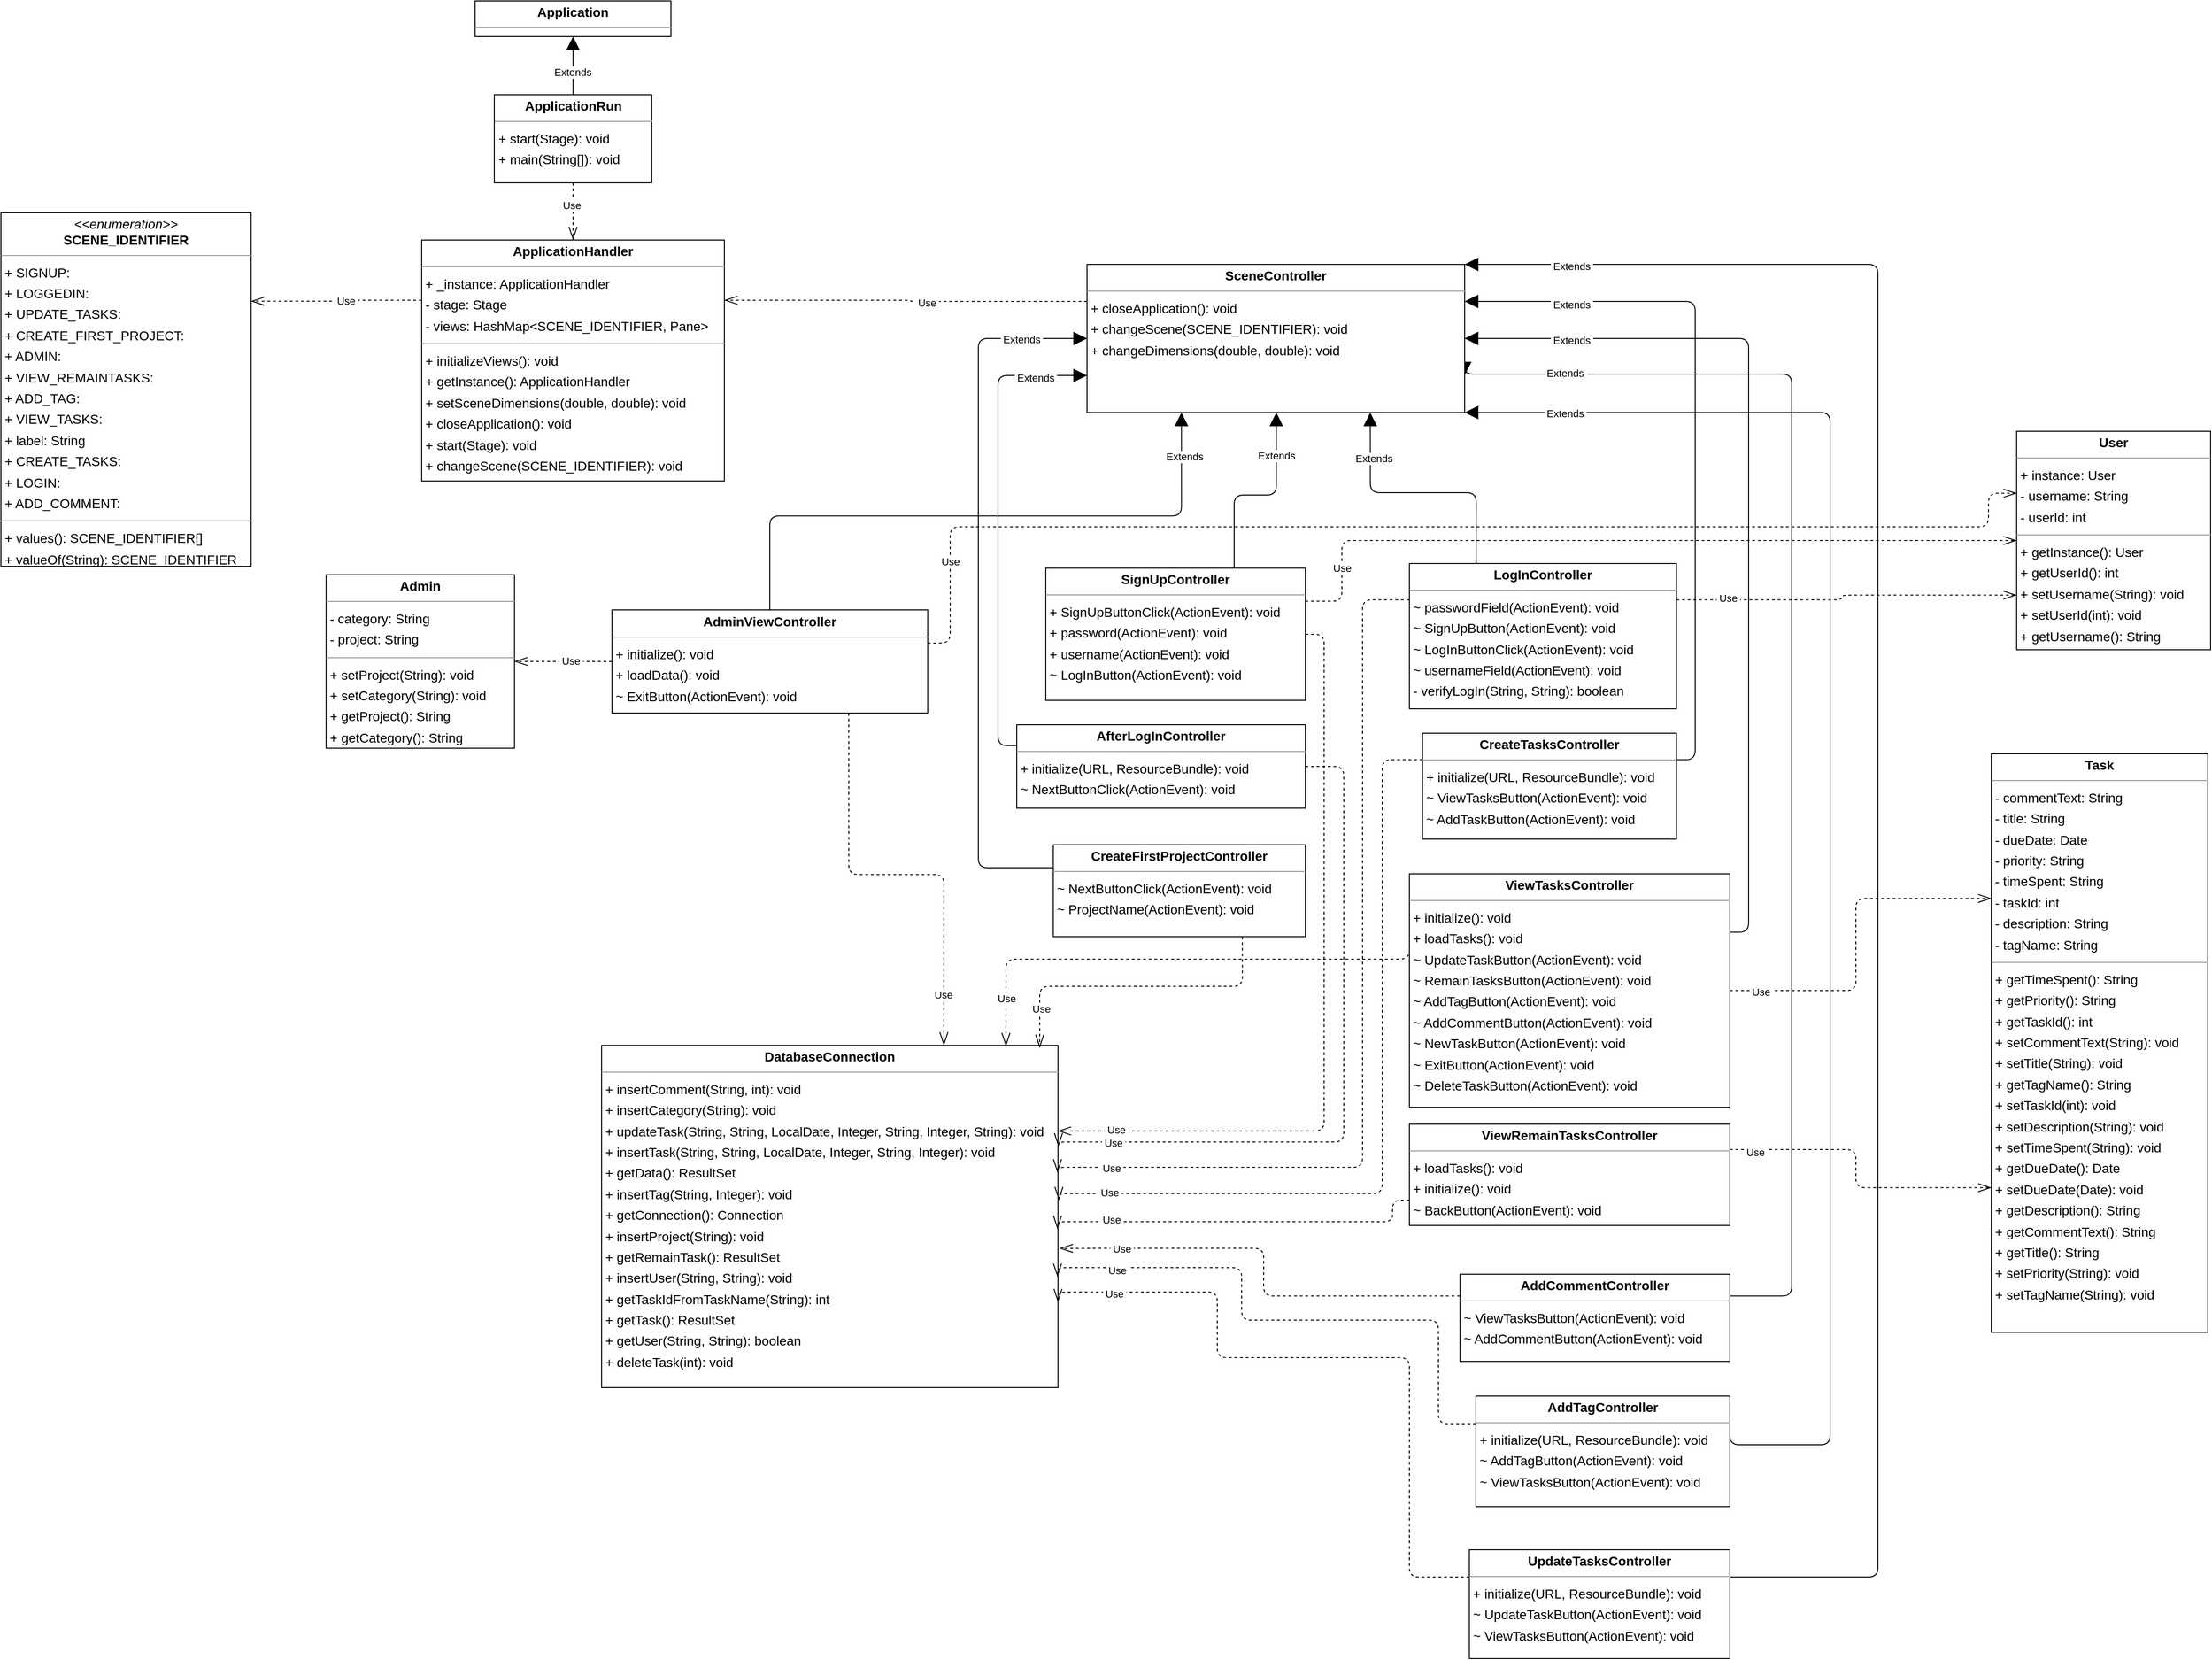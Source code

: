 <mxfile version="22.1.17" type="device">
  <diagram id="vb4RRYl3MIYOdqAwxTCa" name="Page-1">
    <mxGraphModel dx="7963" dy="797" grid="0" gridSize="10" guides="1" tooltips="1" connect="1" arrows="1" fold="1" page="1" pageScale="1" pageWidth="3300" pageHeight="2339" background="none" math="0" shadow="0">
      <root>
        <mxCell id="0" />
        <mxCell id="1" parent="0" />
        <mxCell id="kdqlBnAvqLP87cD7zd-O-24" style="edgeStyle=orthogonalEdgeStyle;shape=connector;rounded=1;orthogonalLoop=1;jettySize=auto;html=1;exitX=1;exitY=0.25;exitDx=0;exitDy=0;entryX=1;entryY=0.75;entryDx=0;entryDy=0;dashed=0;labelBackgroundColor=default;strokeColor=#000000;align=center;verticalAlign=middle;fontFamily=Helvetica;fontSize=11;fontColor=default;startArrow=none;endArrow=block;endSize=12;" parent="1" source="node4" target="node19" edge="1">
          <mxGeometry relative="1" as="geometry">
            <Array as="points">
              <mxPoint x="-4310" y="1664" />
              <mxPoint x="-4310" y="681" />
            </Array>
          </mxGeometry>
        </mxCell>
        <mxCell id="kdqlBnAvqLP87cD7zd-O-71" value="&amp;nbsp;Extends&amp;nbsp;" style="edgeLabel;html=1;align=center;verticalAlign=middle;resizable=0;points=[];fontSize=11;fontFamily=Helvetica;fontColor=default;" parent="kdqlBnAvqLP87cD7zd-O-24" vertex="1" connectable="0">
          <mxGeometry x="0.845" y="-2" relative="1" as="geometry">
            <mxPoint y="1" as="offset" />
          </mxGeometry>
        </mxCell>
        <mxCell id="node4" value="&lt;p style=&quot;margin:0px;margin-top:4px;text-align:center;&quot;&gt;&lt;b&gt;AddCommentController&lt;/b&gt;&lt;/p&gt;&lt;hr size=&quot;1&quot;&gt;&lt;p style=&quot;margin:0 0 0 4px;line-height:1.6;&quot;&gt;~ ViewTasksButton(ActionEvent): void&lt;br&gt;~ AddCommentButton(ActionEvent): void&lt;/p&gt;" style="verticalAlign=top;align=left;overflow=fill;fontSize=14;fontFamily=Helvetica;html=1;rounded=0;shadow=0;comic=0;labelBackgroundColor=none;strokeWidth=1;strokeColor=#000000;" parent="1" vertex="1">
          <mxGeometry x="-4664" y="1641" width="288" height="93" as="geometry" />
        </mxCell>
        <mxCell id="kdqlBnAvqLP87cD7zd-O-25" style="edgeStyle=orthogonalEdgeStyle;shape=connector;rounded=1;orthogonalLoop=1;jettySize=auto;html=1;exitX=1;exitY=0.25;exitDx=0;exitDy=0;entryX=1;entryY=1;entryDx=0;entryDy=0;dashed=0;labelBackgroundColor=default;strokeColor=#000000;align=center;verticalAlign=middle;fontFamily=Helvetica;fontSize=11;fontColor=default;startArrow=none;endArrow=block;endSize=12;" parent="1" source="node2" target="node19" edge="1">
          <mxGeometry relative="1" as="geometry">
            <Array as="points">
              <mxPoint x="-4269" y="1823" />
              <mxPoint x="-4269" y="722" />
            </Array>
          </mxGeometry>
        </mxCell>
        <mxCell id="kdqlBnAvqLP87cD7zd-O-70" value="&amp;nbsp;Extends&amp;nbsp;" style="edgeLabel;html=1;align=center;verticalAlign=middle;resizable=0;points=[];fontSize=11;fontFamily=Helvetica;fontColor=default;" parent="kdqlBnAvqLP87cD7zd-O-25" vertex="1" connectable="0">
          <mxGeometry x="0.868" y="1" relative="1" as="geometry">
            <mxPoint as="offset" />
          </mxGeometry>
        </mxCell>
        <mxCell id="node2" value="&lt;p style=&quot;margin:0px;margin-top:4px;text-align:center;&quot;&gt;&lt;b&gt;AddTagController&lt;/b&gt;&lt;/p&gt;&lt;hr size=&quot;1&quot;&gt;&lt;p style=&quot;margin:0 0 0 4px;line-height:1.6;&quot;&gt;+ initialize(URL, ResourceBundle): void&lt;br&gt;~ AddTagButton(ActionEvent): void&lt;br&gt;~ ViewTasksButton(ActionEvent): void&lt;/p&gt;" style="verticalAlign=top;align=left;overflow=fill;fontSize=14;fontFamily=Helvetica;html=1;rounded=0;shadow=0;comic=0;labelBackgroundColor=none;strokeWidth=1;strokeColor=#000000;" parent="1" vertex="1">
          <mxGeometry x="-4647" y="1771" width="271" height="118" as="geometry" />
        </mxCell>
        <mxCell id="node10" value="&lt;p style=&quot;margin:0px;margin-top:4px;text-align:center;&quot;&gt;&lt;b&gt;Admin&lt;/b&gt;&lt;/p&gt;&lt;hr size=&quot;1&quot;/&gt;&lt;p style=&quot;margin:0 0 0 4px;line-height:1.6;&quot;&gt;- category: String&lt;br/&gt;- project: String&lt;/p&gt;&lt;hr size=&quot;1&quot;/&gt;&lt;p style=&quot;margin:0 0 0 4px;line-height:1.6;&quot;&gt;+ setProject(String): void&lt;br/&gt;+ setCategory(String): void&lt;br/&gt;+ getProject(): String&lt;br/&gt;+ getCategory(): String&lt;/p&gt;" style="verticalAlign=top;align=left;overflow=fill;fontSize=14;fontFamily=Helvetica;html=1;rounded=0;shadow=0;comic=0;labelBackgroundColor=none;strokeWidth=1;strokeColor=#000000;" parent="1" vertex="1">
          <mxGeometry x="-5874" y="895" width="201" height="185" as="geometry" />
        </mxCell>
        <mxCell id="kdqlBnAvqLP87cD7zd-O-10" style="edgeStyle=orthogonalEdgeStyle;shape=connector;rounded=1;orthogonalLoop=1;jettySize=auto;html=1;exitX=0;exitY=0.5;exitDx=0;exitDy=0;entryX=1;entryY=0.5;entryDx=0;entryDy=0;dashed=1;labelBackgroundColor=default;strokeColor=#000000;align=center;verticalAlign=middle;fontFamily=Helvetica;fontSize=11;fontColor=default;startArrow=none;endArrow=openThin;endSize=12;" parent="1" source="node7" target="node10" edge="1">
          <mxGeometry relative="1" as="geometry" />
        </mxCell>
        <mxCell id="kdqlBnAvqLP87cD7zd-O-61" value="&amp;nbsp;Use&amp;nbsp;" style="edgeLabel;html=1;align=center;verticalAlign=middle;resizable=0;points=[];fontSize=11;fontFamily=Helvetica;fontColor=default;" parent="kdqlBnAvqLP87cD7zd-O-10" vertex="1" connectable="0">
          <mxGeometry x="-0.144" y="-1" relative="1" as="geometry">
            <mxPoint as="offset" />
          </mxGeometry>
        </mxCell>
        <mxCell id="kdqlBnAvqLP87cD7zd-O-11" style="edgeStyle=orthogonalEdgeStyle;shape=connector;rounded=1;orthogonalLoop=1;jettySize=auto;html=1;exitX=0.5;exitY=0;exitDx=0;exitDy=0;entryX=0.25;entryY=1;entryDx=0;entryDy=0;dashed=0;labelBackgroundColor=default;strokeColor=#000000;align=center;verticalAlign=middle;fontFamily=Helvetica;fontSize=11;fontColor=default;startArrow=none;endArrow=block;endSize=12;" parent="1" source="node7" target="node19" edge="1">
          <mxGeometry relative="1" as="geometry" />
        </mxCell>
        <mxCell id="kdqlBnAvqLP87cD7zd-O-66" value="Extends" style="edgeLabel;html=1;align=center;verticalAlign=middle;resizable=0;points=[];fontSize=11;fontFamily=Helvetica;fontColor=default;" parent="kdqlBnAvqLP87cD7zd-O-11" vertex="1" connectable="0">
          <mxGeometry x="0.854" y="-3" relative="1" as="geometry">
            <mxPoint y="-1" as="offset" />
          </mxGeometry>
        </mxCell>
        <mxCell id="kdqlBnAvqLP87cD7zd-O-32" style="edgeStyle=orthogonalEdgeStyle;shape=connector;rounded=1;orthogonalLoop=1;jettySize=auto;html=1;exitX=1;exitY=0.25;exitDx=0;exitDy=0;entryX=0;entryY=0.25;entryDx=0;entryDy=0;dashed=1;labelBackgroundColor=default;strokeColor=#000000;align=center;verticalAlign=middle;fontFamily=Helvetica;fontSize=11;fontColor=default;startArrow=none;endArrow=openThin;endSize=12;" parent="1" edge="1">
          <mxGeometry relative="1" as="geometry">
            <mxPoint x="-5232" y="967.83" as="sourcePoint" />
            <mxPoint x="-4070" y="808.08" as="targetPoint" />
            <Array as="points">
              <mxPoint x="-5208" y="967.83" />
              <mxPoint x="-5208" y="843.83" />
              <mxPoint x="-4100" y="843.83" />
              <mxPoint x="-4100" y="807.83" />
            </Array>
          </mxGeometry>
        </mxCell>
        <mxCell id="kdqlBnAvqLP87cD7zd-O-62" value="Use" style="edgeLabel;html=1;align=center;verticalAlign=middle;resizable=0;points=[];fontSize=11;fontFamily=Helvetica;fontColor=default;" parent="kdqlBnAvqLP87cD7zd-O-32" vertex="1" connectable="0">
          <mxGeometry x="-0.833" relative="1" as="geometry">
            <mxPoint y="-1" as="offset" />
          </mxGeometry>
        </mxCell>
        <mxCell id="kdqlBnAvqLP87cD7zd-O-60" style="edgeStyle=orthogonalEdgeStyle;shape=connector;rounded=1;orthogonalLoop=1;jettySize=auto;html=1;exitX=0.75;exitY=1;exitDx=0;exitDy=0;entryX=0.75;entryY=0;entryDx=0;entryDy=0;dashed=1;labelBackgroundColor=default;strokeColor=#000000;align=center;verticalAlign=middle;fontFamily=Helvetica;fontSize=11;fontColor=default;startArrow=none;endArrow=openThin;endSize=12;" parent="1" source="node7" target="node5" edge="1">
          <mxGeometry relative="1" as="geometry" />
        </mxCell>
        <mxCell id="kdqlBnAvqLP87cD7zd-O-79" value="Use&amp;nbsp;" style="edgeLabel;html=1;align=center;verticalAlign=middle;resizable=0;points=[];fontSize=11;fontFamily=Helvetica;fontColor=default;" parent="kdqlBnAvqLP87cD7zd-O-60" vertex="1" connectable="0">
          <mxGeometry x="0.762" relative="1" as="geometry">
            <mxPoint as="offset" />
          </mxGeometry>
        </mxCell>
        <mxCell id="node7" value="&lt;p style=&quot;margin:0px;margin-top:4px;text-align:center;&quot;&gt;&lt;b&gt;AdminViewController&lt;/b&gt;&lt;/p&gt;&lt;hr size=&quot;1&quot;&gt;&lt;p style=&quot;margin:0 0 0 4px;line-height:1.6;&quot;&gt;+ initialize(): void&lt;br&gt;+ loadData(): void&lt;br&gt;~ ExitButton(ActionEvent): void&lt;/p&gt;" style="verticalAlign=top;align=left;overflow=fill;fontSize=14;fontFamily=Helvetica;html=1;rounded=0;shadow=0;comic=0;labelBackgroundColor=none;strokeWidth=1;strokeColor=#000000;" parent="1" vertex="1">
          <mxGeometry x="-5569" y="932.5" width="337" height="110" as="geometry" />
        </mxCell>
        <mxCell id="kdqlBnAvqLP87cD7zd-O-5" style="edgeStyle=orthogonalEdgeStyle;shape=connector;rounded=1;orthogonalLoop=1;jettySize=auto;html=1;exitX=0;exitY=0.25;exitDx=0;exitDy=0;entryX=0;entryY=0.75;entryDx=0;entryDy=0;dashed=0;labelBackgroundColor=default;strokeColor=#000000;align=center;verticalAlign=middle;fontFamily=Helvetica;fontSize=11;fontColor=default;startArrow=none;endArrow=block;endSize=12;" parent="1" source="node16" target="node19" edge="1">
          <mxGeometry relative="1" as="geometry" />
        </mxCell>
        <mxCell id="kdqlBnAvqLP87cD7zd-O-65" value="&amp;nbsp;Extends&amp;nbsp;" style="edgeLabel;html=1;align=center;verticalAlign=middle;resizable=0;points=[];fontSize=11;fontFamily=Helvetica;fontColor=default;" parent="kdqlBnAvqLP87cD7zd-O-5" vertex="1" connectable="0">
          <mxGeometry x="0.785" y="-2" relative="1" as="geometry">
            <mxPoint as="offset" />
          </mxGeometry>
        </mxCell>
        <mxCell id="node16" value="&lt;p style=&quot;margin:0px;margin-top:4px;text-align:center;&quot;&gt;&lt;b&gt;AfterLogInController&lt;/b&gt;&lt;/p&gt;&lt;hr size=&quot;1&quot;&gt;&lt;p style=&quot;margin:0 0 0 4px;line-height:1.6;&quot;&gt;+ initialize(URL, ResourceBundle): void&lt;br&gt;~ NextButtonClick(ActionEvent): void&lt;/p&gt;" style="verticalAlign=top;align=left;overflow=fill;fontSize=14;fontFamily=Helvetica;html=1;rounded=0;shadow=0;comic=0;labelBackgroundColor=none;strokeWidth=1;strokeColor=#000000;" parent="1" vertex="1">
          <mxGeometry x="-5137" y="1055" width="308" height="89" as="geometry" />
        </mxCell>
        <mxCell id="kdqlBnAvqLP87cD7zd-O-36" style="edgeStyle=orthogonalEdgeStyle;shape=connector;rounded=1;orthogonalLoop=1;jettySize=auto;html=1;exitX=0;exitY=0.25;exitDx=0;exitDy=0;entryX=1;entryY=0.25;entryDx=0;entryDy=0;dashed=1;labelBackgroundColor=default;strokeColor=#000000;align=center;verticalAlign=middle;fontFamily=Helvetica;fontSize=11;fontColor=default;startArrow=none;endArrow=openThin;endSize=12;" parent="1" source="node11" target="node17" edge="1">
          <mxGeometry relative="1" as="geometry" />
        </mxCell>
        <mxCell id="kdqlBnAvqLP87cD7zd-O-41" value="&amp;nbsp;Use&amp;nbsp;" style="edgeLabel;html=1;align=center;verticalAlign=middle;resizable=0;points=[];fontSize=11;fontFamily=Helvetica;fontColor=default;" parent="kdqlBnAvqLP87cD7zd-O-36" vertex="1" connectable="0">
          <mxGeometry x="-0.119" relative="1" as="geometry">
            <mxPoint x="-1" as="offset" />
          </mxGeometry>
        </mxCell>
        <mxCell id="node11" value="&lt;p style=&quot;margin:0px;margin-top:4px;text-align:center;&quot;&gt;&lt;b&gt;ApplicationHandler&lt;/b&gt;&lt;/p&gt;&lt;hr size=&quot;1&quot;/&gt;&lt;p style=&quot;margin:0 0 0 4px;line-height:1.6;&quot;&gt;+ _instance: ApplicationHandler&lt;br/&gt;- stage: Stage&lt;br/&gt;- views: HashMap&amp;lt;SCENE_IDENTIFIER, Pane&amp;gt;&lt;/p&gt;&lt;hr size=&quot;1&quot;/&gt;&lt;p style=&quot;margin:0 0 0 4px;line-height:1.6;&quot;&gt;+ initializeViews(): void&lt;br/&gt;+ getInstance(): ApplicationHandler&lt;br/&gt;+ setSceneDimensions(double, double): void&lt;br/&gt;+ closeApplication(): void&lt;br/&gt;+ start(Stage): void&lt;br/&gt;+ changeScene(SCENE_IDENTIFIER): void&lt;/p&gt;" style="verticalAlign=top;align=left;overflow=fill;fontSize=14;fontFamily=Helvetica;html=1;rounded=0;shadow=0;comic=0;labelBackgroundColor=none;strokeWidth=1;strokeColor=#000000;" parent="1" vertex="1">
          <mxGeometry x="-5772" y="538" width="323" height="257" as="geometry" />
        </mxCell>
        <mxCell id="kdqlBnAvqLP87cD7zd-O-28" style="edgeStyle=orthogonalEdgeStyle;shape=connector;rounded=1;orthogonalLoop=1;jettySize=auto;html=1;exitX=0.5;exitY=0;exitDx=0;exitDy=0;entryX=0.5;entryY=1;entryDx=0;entryDy=0;dashed=0;labelBackgroundColor=default;strokeColor=#000000;align=center;verticalAlign=middle;fontFamily=Helvetica;fontSize=11;fontColor=default;startArrow=none;endArrow=block;endSize=12;" parent="1" source="node1" target="node12" edge="1">
          <mxGeometry relative="1" as="geometry" />
        </mxCell>
        <mxCell id="kdqlBnAvqLP87cD7zd-O-39" value="Extends" style="edgeLabel;html=1;align=center;verticalAlign=middle;resizable=0;points=[];fontSize=11;fontFamily=Helvetica;fontColor=default;" parent="kdqlBnAvqLP87cD7zd-O-28" vertex="1" connectable="0">
          <mxGeometry x="-0.189" y="1" relative="1" as="geometry">
            <mxPoint y="1" as="offset" />
          </mxGeometry>
        </mxCell>
        <mxCell id="kdqlBnAvqLP87cD7zd-O-37" style="edgeStyle=orthogonalEdgeStyle;shape=connector;rounded=1;orthogonalLoop=1;jettySize=auto;html=1;exitX=0.5;exitY=1;exitDx=0;exitDy=0;entryX=0.5;entryY=0;entryDx=0;entryDy=0;dashed=1;labelBackgroundColor=default;strokeColor=#000000;align=center;verticalAlign=middle;fontFamily=Helvetica;fontSize=11;fontColor=default;startArrow=none;endArrow=openThin;endSize=12;" parent="1" source="node1" target="node11" edge="1">
          <mxGeometry relative="1" as="geometry" />
        </mxCell>
        <mxCell id="kdqlBnAvqLP87cD7zd-O-38" value="Use" style="edgeLabel;html=1;align=center;verticalAlign=middle;resizable=0;points=[];fontSize=11;fontFamily=Helvetica;fontColor=default;" parent="kdqlBnAvqLP87cD7zd-O-37" vertex="1" connectable="0">
          <mxGeometry x="-0.176" y="-2" relative="1" as="geometry">
            <mxPoint y="-1" as="offset" />
          </mxGeometry>
        </mxCell>
        <mxCell id="node1" value="&lt;p style=&quot;margin:0px;margin-top:4px;text-align:center;&quot;&gt;&lt;b&gt;ApplicationRun&lt;/b&gt;&lt;/p&gt;&lt;hr size=&quot;1&quot;/&gt;&lt;p style=&quot;margin:0 0 0 4px;line-height:1.6;&quot;&gt;+ start(Stage): void&lt;br/&gt;+ main(String[]): void&lt;/p&gt;" style="verticalAlign=top;align=left;overflow=fill;fontSize=14;fontFamily=Helvetica;html=1;rounded=0;shadow=0;comic=0;labelBackgroundColor=none;strokeWidth=1;strokeColor=#000000;" parent="1" vertex="1">
          <mxGeometry x="-5694.5" y="383" width="168" height="94" as="geometry" />
        </mxCell>
        <mxCell id="kdqlBnAvqLP87cD7zd-O-27" style="edgeStyle=orthogonalEdgeStyle;shape=connector;rounded=1;orthogonalLoop=1;jettySize=auto;html=1;exitX=0;exitY=0.25;exitDx=0;exitDy=0;entryX=0;entryY=0.5;entryDx=0;entryDy=0;dashed=0;labelBackgroundColor=default;strokeColor=#000000;align=center;verticalAlign=middle;fontFamily=Helvetica;fontSize=11;fontColor=default;startArrow=none;endArrow=block;endSize=12;" parent="1" source="node9" target="node19" edge="1">
          <mxGeometry relative="1" as="geometry">
            <Array as="points">
              <mxPoint x="-5178" y="1207" />
              <mxPoint x="-5178" y="643" />
            </Array>
          </mxGeometry>
        </mxCell>
        <mxCell id="kdqlBnAvqLP87cD7zd-O-64" value="&amp;nbsp;Extends&amp;nbsp;" style="edgeLabel;html=1;align=center;verticalAlign=middle;resizable=0;points=[];fontSize=11;fontFamily=Helvetica;fontColor=default;" parent="kdqlBnAvqLP87cD7zd-O-27" vertex="1" connectable="0">
          <mxGeometry x="0.812" y="-2" relative="1" as="geometry">
            <mxPoint x="1" y="-1" as="offset" />
          </mxGeometry>
        </mxCell>
        <mxCell id="node9" value="&lt;p style=&quot;margin:0px;margin-top:4px;text-align:center;&quot;&gt;&lt;b&gt;CreateFirstProjectController&lt;/b&gt;&lt;/p&gt;&lt;hr size=&quot;1&quot;&gt;&lt;p style=&quot;margin:0 0 0 4px;line-height:1.6;&quot;&gt;~ NextButtonClick(ActionEvent): void&lt;br&gt;~ ProjectName(ActionEvent): void&lt;/p&gt;" style="verticalAlign=top;align=left;overflow=fill;fontSize=14;fontFamily=Helvetica;html=1;rounded=0;shadow=0;comic=0;labelBackgroundColor=none;strokeWidth=1;strokeColor=#000000;" parent="1" vertex="1">
          <mxGeometry x="-5098" y="1183" width="269" height="98" as="geometry" />
        </mxCell>
        <mxCell id="kdqlBnAvqLP87cD7zd-O-18" style="edgeStyle=orthogonalEdgeStyle;shape=connector;rounded=1;orthogonalLoop=1;jettySize=auto;html=1;exitX=1;exitY=0.25;exitDx=0;exitDy=0;entryX=1;entryY=0.25;entryDx=0;entryDy=0;dashed=0;labelBackgroundColor=default;strokeColor=#000000;align=center;verticalAlign=middle;fontFamily=Helvetica;fontSize=11;fontColor=default;startArrow=none;endArrow=block;endSize=12;" parent="1" source="node3" target="node19" edge="1">
          <mxGeometry relative="1" as="geometry" />
        </mxCell>
        <mxCell id="kdqlBnAvqLP87cD7zd-O-73" value="&amp;nbsp;Extends&amp;nbsp;" style="edgeLabel;html=1;align=center;verticalAlign=middle;resizable=0;points=[];fontSize=11;fontFamily=Helvetica;fontColor=default;" parent="kdqlBnAvqLP87cD7zd-O-18" vertex="1" connectable="0">
          <mxGeometry x="0.703" y="3" relative="1" as="geometry">
            <mxPoint x="1" as="offset" />
          </mxGeometry>
        </mxCell>
        <mxCell id="node3" value="&lt;p style=&quot;margin:0px;margin-top:4px;text-align:center;&quot;&gt;&lt;b&gt;CreateTasksController&lt;/b&gt;&lt;/p&gt;&lt;hr size=&quot;1&quot;&gt;&lt;p style=&quot;margin:0 0 0 4px;line-height:1.6;&quot;&gt;+ initialize(URL, ResourceBundle): void&lt;br&gt;~ ViewTasksButton(ActionEvent): void&lt;br&gt;~ AddTaskButton(ActionEvent): void&lt;/p&gt;" style="verticalAlign=top;align=left;overflow=fill;fontSize=14;fontFamily=Helvetica;html=1;rounded=0;shadow=0;comic=0;labelBackgroundColor=none;strokeWidth=1;strokeColor=#000000;" parent="1" vertex="1">
          <mxGeometry x="-4704" y="1064" width="271" height="113" as="geometry" />
        </mxCell>
        <mxCell id="node5" value="&lt;p style=&quot;margin:0px;margin-top:4px;text-align:center;&quot;&gt;&lt;b&gt;DatabaseConnection&lt;/b&gt;&lt;/p&gt;&lt;hr size=&quot;1&quot;&gt;&lt;p style=&quot;margin:0 0 0 4px;line-height:1.6;&quot;&gt;+ insertComment(String, int): void&lt;br&gt;+ insertCategory(String): void&lt;br&gt;+ updateTask(String, String, LocalDate, Integer, String, Integer, String): void&lt;br&gt;+ insertTask(String, String, LocalDate, Integer, String, Integer): void&lt;br&gt;+ getData(): ResultSet&lt;br&gt;+ insertTag(String, Integer): void&lt;br&gt;+ getConnection(): Connection&lt;br&gt;+ insertProject(String): void&lt;br&gt;+ getRemainTask(): ResultSet&lt;br&gt;+ insertUser(String, String): void&lt;br&gt;+ getTaskIdFromTaskName(String): int&lt;br&gt;+ getTask(): ResultSet&lt;br&gt;+ getUser(String, String): boolean&lt;/p&gt;&lt;p style=&quot;margin:0 0 0 4px;line-height:1.6;&quot;&gt;+ deleteTask(int): void&lt;br&gt;&lt;/p&gt;" style="verticalAlign=top;align=left;overflow=fill;fontSize=14;fontFamily=Helvetica;html=1;rounded=0;shadow=0;comic=0;labelBackgroundColor=none;strokeWidth=1;strokeColor=#000000;" parent="1" vertex="1">
          <mxGeometry x="-5580" y="1397" width="487" height="365" as="geometry" />
        </mxCell>
        <mxCell id="node12" value="&lt;p style=&quot;margin:0px;margin-top:4px;text-align:center;&quot;&gt;&lt;b&gt;Application&lt;/b&gt;&lt;/p&gt;&lt;hr size=&quot;1&quot;&gt;&lt;p style=&quot;margin:0 0 0 4px;line-height:1.6;&quot;&gt;&lt;br&gt;&lt;/p&gt;" style="verticalAlign=top;align=left;overflow=fill;fontSize=14;fontFamily=Helvetica;html=1;rounded=0;shadow=0;comic=0;labelBackgroundColor=none;strokeWidth=1;strokeColor=#000000;" parent="1" vertex="1">
          <mxGeometry x="-5715" y="283" width="209" height="38" as="geometry" />
        </mxCell>
        <mxCell id="kdqlBnAvqLP87cD7zd-O-3" style="edgeStyle=orthogonalEdgeStyle;shape=connector;rounded=1;orthogonalLoop=1;jettySize=auto;html=1;exitX=0.25;exitY=0;exitDx=0;exitDy=0;entryX=0.75;entryY=1;entryDx=0;entryDy=0;dashed=0;labelBackgroundColor=default;strokeColor=#000000;align=center;verticalAlign=middle;fontFamily=Helvetica;fontSize=11;fontColor=default;startArrow=none;endArrow=block;endSize=12;" parent="1" source="node6" target="node19" edge="1">
          <mxGeometry relative="1" as="geometry" />
        </mxCell>
        <mxCell id="kdqlBnAvqLP87cD7zd-O-69" value="Extends" style="edgeLabel;html=1;align=center;verticalAlign=middle;resizable=0;points=[];fontSize=11;fontFamily=Helvetica;fontColor=default;" parent="kdqlBnAvqLP87cD7zd-O-3" vertex="1" connectable="0">
          <mxGeometry x="0.641" y="-3" relative="1" as="geometry">
            <mxPoint as="offset" />
          </mxGeometry>
        </mxCell>
        <mxCell id="kdqlBnAvqLP87cD7zd-O-31" style="edgeStyle=orthogonalEdgeStyle;shape=connector;rounded=1;orthogonalLoop=1;jettySize=auto;html=1;exitX=1;exitY=0.25;exitDx=0;exitDy=0;entryX=0;entryY=0.75;entryDx=0;entryDy=0;dashed=1;labelBackgroundColor=default;strokeColor=#000000;align=center;verticalAlign=middle;fontFamily=Helvetica;fontSize=11;fontColor=default;startArrow=none;endArrow=openThin;endSize=12;" parent="1" source="node6" target="node0" edge="1">
          <mxGeometry relative="1" as="geometry" />
        </mxCell>
        <mxCell id="kdqlBnAvqLP87cD7zd-O-76" value="&amp;nbsp;Use&amp;nbsp;" style="edgeLabel;html=1;align=center;verticalAlign=middle;resizable=0;points=[];fontSize=11;fontFamily=Helvetica;fontColor=default;" parent="kdqlBnAvqLP87cD7zd-O-31" vertex="1" connectable="0">
          <mxGeometry x="-0.695" y="2" relative="1" as="geometry">
            <mxPoint x="-1" as="offset" />
          </mxGeometry>
        </mxCell>
        <mxCell id="node6" value="&lt;p style=&quot;margin:0px;margin-top:4px;text-align:center;&quot;&gt;&lt;b&gt;LogInController&lt;/b&gt;&lt;/p&gt;&lt;hr size=&quot;1&quot;&gt;&lt;p style=&quot;margin:0 0 0 4px;line-height:1.6;&quot;&gt;~ passwordField(ActionEvent): void&lt;br&gt;~ SignUpButton(ActionEvent): void&lt;br&gt;~ LogInButtonClick(ActionEvent): void&lt;br&gt;~ usernameField(ActionEvent): void&lt;br&gt;- verifyLogIn(String, String): boolean&lt;/p&gt;" style="verticalAlign=top;align=left;overflow=fill;fontSize=14;fontFamily=Helvetica;html=1;rounded=0;shadow=0;comic=0;labelBackgroundColor=none;strokeWidth=1;strokeColor=#000000;" parent="1" vertex="1">
          <mxGeometry x="-4718" y="883" width="285" height="155" as="geometry" />
        </mxCell>
        <mxCell id="node17" value="&lt;p style=&quot;margin:0px;margin-top:4px;text-align:center;&quot;&gt;&lt;i&gt;&amp;lt;&amp;lt;enumeration&amp;gt;&amp;gt;&lt;/i&gt;&lt;br/&gt;&lt;b&gt;SCENE_IDENTIFIER&lt;/b&gt;&lt;/p&gt;&lt;hr size=&quot;1&quot;/&gt;&lt;p style=&quot;margin:0 0 0 4px;line-height:1.6;&quot;&gt;+ SIGNUP: &lt;br/&gt;+ LOGGEDIN: &lt;br/&gt;+ UPDATE_TASKS: &lt;br/&gt;+ CREATE_FIRST_PROJECT: &lt;br/&gt;+ ADMIN: &lt;br/&gt;+ VIEW_REMAINTASKS: &lt;br/&gt;+ ADD_TAG: &lt;br/&gt;+ VIEW_TASKS: &lt;br/&gt;+ label: String&lt;br/&gt;+ CREATE_TASKS: &lt;br/&gt;+ LOGIN: &lt;br/&gt;+ ADD_COMMENT: &lt;/p&gt;&lt;hr size=&quot;1&quot;/&gt;&lt;p style=&quot;margin:0 0 0 4px;line-height:1.6;&quot;&gt;+ values(): SCENE_IDENTIFIER[]&lt;br/&gt;+ valueOf(String): SCENE_IDENTIFIER&lt;/p&gt;" style="verticalAlign=top;align=left;overflow=fill;fontSize=14;fontFamily=Helvetica;html=1;rounded=0;shadow=0;comic=0;labelBackgroundColor=none;strokeWidth=1;strokeColor=#000000;" parent="1" vertex="1">
          <mxGeometry x="-6221" y="509" width="267" height="377" as="geometry" />
        </mxCell>
        <mxCell id="kdqlBnAvqLP87cD7zd-O-35" style="edgeStyle=orthogonalEdgeStyle;shape=connector;rounded=1;orthogonalLoop=1;jettySize=auto;html=1;exitX=0;exitY=0.25;exitDx=0;exitDy=0;entryX=1;entryY=0.25;entryDx=0;entryDy=0;dashed=1;labelBackgroundColor=default;strokeColor=#000000;align=center;verticalAlign=middle;fontFamily=Helvetica;fontSize=11;fontColor=default;startArrow=none;endArrow=openThin;endSize=12;" parent="1" source="node19" target="node11" edge="1">
          <mxGeometry relative="1" as="geometry" />
        </mxCell>
        <mxCell id="kdqlBnAvqLP87cD7zd-O-42" value="&amp;nbsp;Use&amp;nbsp;" style="edgeLabel;html=1;align=center;verticalAlign=middle;resizable=0;points=[];fontSize=11;fontFamily=Helvetica;fontColor=default;" parent="kdqlBnAvqLP87cD7zd-O-35" vertex="1" connectable="0">
          <mxGeometry x="-0.121" y="1" relative="1" as="geometry">
            <mxPoint x="-1" as="offset" />
          </mxGeometry>
        </mxCell>
        <mxCell id="node19" value="&lt;p style=&quot;margin:0px;margin-top:4px;text-align:center;&quot;&gt;&lt;b&gt;SceneController&lt;/b&gt;&lt;/p&gt;&lt;hr size=&quot;1&quot;/&gt;&lt;p style=&quot;margin:0 0 0 4px;line-height:1.6;&quot;&gt;+ closeApplication(): void&lt;br/&gt;+ changeScene(SCENE_IDENTIFIER): void&lt;br/&gt;+ changeDimensions(double, double): void&lt;/p&gt;" style="verticalAlign=top;align=left;overflow=fill;fontSize=14;fontFamily=Helvetica;html=1;rounded=0;shadow=0;comic=0;labelBackgroundColor=none;strokeWidth=1;strokeColor=#000000;" parent="1" vertex="1">
          <mxGeometry x="-5062" y="564" width="403" height="158" as="geometry" />
        </mxCell>
        <mxCell id="kdqlBnAvqLP87cD7zd-O-2" value="" style="edgeStyle=orthogonalEdgeStyle;shape=connector;rounded=1;orthogonalLoop=1;jettySize=auto;html=1;dashed=0;labelBackgroundColor=default;strokeColor=#000000;align=center;verticalAlign=middle;fontFamily=Helvetica;fontSize=11;fontColor=default;startArrow=none;endArrow=block;endSize=12;" parent="1" source="node14" target="node19" edge="1">
          <mxGeometry relative="1" as="geometry">
            <Array as="points">
              <mxPoint x="-4905" y="810" />
              <mxPoint x="-4860" y="810" />
            </Array>
          </mxGeometry>
        </mxCell>
        <mxCell id="kdqlBnAvqLP87cD7zd-O-68" value="Extends" style="edgeLabel;html=1;align=center;verticalAlign=middle;resizable=0;points=[];fontSize=11;fontFamily=Helvetica;fontColor=default;" parent="kdqlBnAvqLP87cD7zd-O-2" vertex="1" connectable="0">
          <mxGeometry x="0.566" relative="1" as="geometry">
            <mxPoint as="offset" />
          </mxGeometry>
        </mxCell>
        <mxCell id="kdqlBnAvqLP87cD7zd-O-33" style="edgeStyle=orthogonalEdgeStyle;shape=connector;rounded=1;orthogonalLoop=1;jettySize=auto;html=1;exitX=1;exitY=0.25;exitDx=0;exitDy=0;entryX=0;entryY=0.5;entryDx=0;entryDy=0;dashed=1;labelBackgroundColor=default;strokeColor=#000000;align=center;verticalAlign=middle;fontFamily=Helvetica;fontSize=11;fontColor=default;startArrow=none;endArrow=openThin;endSize=12;" parent="1" source="node14" target="node0" edge="1">
          <mxGeometry relative="1" as="geometry">
            <Array as="points">
              <mxPoint x="-4790" y="923" />
              <mxPoint x="-4790" y="859" />
            </Array>
          </mxGeometry>
        </mxCell>
        <mxCell id="kdqlBnAvqLP87cD7zd-O-75" value="Use" style="edgeLabel;html=1;align=center;verticalAlign=middle;resizable=0;points=[];fontSize=11;fontFamily=Helvetica;fontColor=default;" parent="kdqlBnAvqLP87cD7zd-O-33" vertex="1" connectable="0">
          <mxGeometry x="-0.819" relative="1" as="geometry">
            <mxPoint as="offset" />
          </mxGeometry>
        </mxCell>
        <mxCell id="kdqlBnAvqLP87cD7zd-O-44" style="edgeStyle=orthogonalEdgeStyle;shape=connector;rounded=1;orthogonalLoop=1;jettySize=auto;html=1;exitX=1;exitY=0.5;exitDx=0;exitDy=0;entryX=1;entryY=0.25;entryDx=0;entryDy=0;dashed=1;labelBackgroundColor=default;strokeColor=#000000;align=center;verticalAlign=middle;fontFamily=Helvetica;fontSize=11;fontColor=default;startArrow=none;endArrow=openThin;endSize=12;" parent="1" source="node14" target="node5" edge="1">
          <mxGeometry relative="1" as="geometry" />
        </mxCell>
        <mxCell id="kdqlBnAvqLP87cD7zd-O-82" value="&amp;nbsp;Use&amp;nbsp;" style="edgeLabel;html=1;align=center;verticalAlign=middle;resizable=0;points=[];fontSize=11;fontFamily=Helvetica;fontColor=default;" parent="kdqlBnAvqLP87cD7zd-O-44" vertex="1" connectable="0">
          <mxGeometry x="0.853" y="-2" relative="1" as="geometry">
            <mxPoint as="offset" />
          </mxGeometry>
        </mxCell>
        <mxCell id="node14" value="&lt;p style=&quot;margin:0px;margin-top:4px;text-align:center;&quot;&gt;&lt;b&gt;SignUpController&lt;/b&gt;&lt;/p&gt;&lt;hr size=&quot;1&quot;&gt;&lt;p style=&quot;margin:0 0 0 4px;line-height:1.6;&quot;&gt;+ SignUpButtonClick(ActionEvent): void&lt;br&gt;+ password(ActionEvent): void&lt;br&gt;+ username(ActionEvent): void&lt;br&gt;~ LogInButton(ActionEvent): void&lt;/p&gt;" style="verticalAlign=top;align=left;overflow=fill;fontSize=14;fontFamily=Helvetica;html=1;rounded=0;shadow=0;comic=0;labelBackgroundColor=none;strokeWidth=1;strokeColor=#000000;" parent="1" vertex="1">
          <mxGeometry x="-5106" y="888" width="277" height="141" as="geometry" />
        </mxCell>
        <mxCell id="node15" value="&lt;p style=&quot;margin:0px;margin-top:4px;text-align:center;&quot;&gt;&lt;b&gt;Task&lt;/b&gt;&lt;/p&gt;&lt;hr size=&quot;1&quot;/&gt;&lt;p style=&quot;margin:0 0 0 4px;line-height:1.6;&quot;&gt;- commentText: String&lt;br/&gt;- title: String&lt;br/&gt;- dueDate: Date&lt;br/&gt;- priority: String&lt;br/&gt;- timeSpent: String&lt;br/&gt;- taskId: int&lt;br/&gt;- description: String&lt;br/&gt;- tagName: String&lt;/p&gt;&lt;hr size=&quot;1&quot;/&gt;&lt;p style=&quot;margin:0 0 0 4px;line-height:1.6;&quot;&gt;+ getTimeSpent(): String&lt;br/&gt;+ getPriority(): String&lt;br/&gt;+ getTaskId(): int&lt;br/&gt;+ setCommentText(String): void&lt;br/&gt;+ setTitle(String): void&lt;br/&gt;+ getTagName(): String&lt;br/&gt;+ setTaskId(int): void&lt;br/&gt;+ setDescription(String): void&lt;br/&gt;+ setTimeSpent(String): void&lt;br/&gt;+ getDueDate(): Date&lt;br/&gt;+ setDueDate(Date): void&lt;br/&gt;+ getDescription(): String&lt;br/&gt;+ getCommentText(): String&lt;br/&gt;+ getTitle(): String&lt;br/&gt;+ setPriority(String): void&lt;br/&gt;+ setTagName(String): void&lt;/p&gt;" style="verticalAlign=top;align=left;overflow=fill;fontSize=14;fontFamily=Helvetica;html=1;rounded=0;shadow=0;comic=0;labelBackgroundColor=none;strokeWidth=1;strokeColor=#000000;" parent="1" vertex="1">
          <mxGeometry x="-4097" y="1086" width="231" height="617" as="geometry" />
        </mxCell>
        <mxCell id="kdqlBnAvqLP87cD7zd-O-26" style="edgeStyle=orthogonalEdgeStyle;shape=connector;rounded=1;orthogonalLoop=1;jettySize=auto;html=1;exitX=1;exitY=0.25;exitDx=0;exitDy=0;entryX=1;entryY=0;entryDx=0;entryDy=0;dashed=0;labelBackgroundColor=default;strokeColor=#000000;align=center;verticalAlign=middle;fontFamily=Helvetica;fontSize=11;fontColor=default;startArrow=none;endArrow=block;endSize=12;" parent="1" source="node13" target="node19" edge="1">
          <mxGeometry relative="1" as="geometry">
            <Array as="points">
              <mxPoint x="-4218" y="1964" />
              <mxPoint x="-4218" y="564" />
            </Array>
          </mxGeometry>
        </mxCell>
        <mxCell id="kdqlBnAvqLP87cD7zd-O-74" value="&amp;nbsp;Extends&amp;nbsp;" style="edgeLabel;html=1;align=center;verticalAlign=middle;resizable=0;points=[];fontSize=11;fontFamily=Helvetica;fontColor=default;" parent="kdqlBnAvqLP87cD7zd-O-26" vertex="1" connectable="0">
          <mxGeometry x="0.886" y="2" relative="1" as="geometry">
            <mxPoint as="offset" />
          </mxGeometry>
        </mxCell>
        <mxCell id="kdqlBnAvqLP87cD7zd-O-59" style="edgeStyle=orthogonalEdgeStyle;shape=connector;rounded=1;orthogonalLoop=1;jettySize=auto;html=1;exitX=0;exitY=0.25;exitDx=0;exitDy=0;entryX=1;entryY=0.75;entryDx=0;entryDy=0;dashed=1;labelBackgroundColor=default;strokeColor=#000000;align=center;verticalAlign=middle;fontFamily=Helvetica;fontSize=11;fontColor=default;startArrow=none;endArrow=openThin;endSize=12;" parent="1" source="node13" target="node5" edge="1">
          <mxGeometry relative="1" as="geometry">
            <Array as="points">
              <mxPoint x="-4718" y="1964" />
              <mxPoint x="-4718" y="1730" />
              <mxPoint x="-4923" y="1730" />
              <mxPoint x="-4923" y="1660" />
            </Array>
          </mxGeometry>
        </mxCell>
        <mxCell id="kdqlBnAvqLP87cD7zd-O-89" value="&amp;nbsp;Use&amp;nbsp;" style="edgeLabel;html=1;align=center;verticalAlign=middle;resizable=0;points=[];fontSize=11;fontFamily=Helvetica;fontColor=default;" parent="kdqlBnAvqLP87cD7zd-O-59" vertex="1" connectable="0">
          <mxGeometry x="0.809" y="2" relative="1" as="geometry">
            <mxPoint x="-1" as="offset" />
          </mxGeometry>
        </mxCell>
        <mxCell id="node13" value="&lt;p style=&quot;margin:0px;margin-top:4px;text-align:center;&quot;&gt;&lt;b&gt;UpdateTasksController&lt;/b&gt;&lt;/p&gt;&lt;hr size=&quot;1&quot;&gt;&lt;p style=&quot;margin:0 0 0 4px;line-height:1.6;&quot;&gt;+ initialize(URL, ResourceBundle): void&lt;br&gt;~ UpdateTaskButton(ActionEvent): void&lt;br&gt;~ ViewTasksButton(ActionEvent): void&lt;/p&gt;" style="verticalAlign=top;align=left;overflow=fill;fontSize=14;fontFamily=Helvetica;html=1;rounded=0;shadow=0;comic=0;labelBackgroundColor=none;strokeWidth=1;strokeColor=#000000;" parent="1" vertex="1">
          <mxGeometry x="-4654" y="1935" width="278" height="116" as="geometry" />
        </mxCell>
        <mxCell id="node0" value="&lt;p style=&quot;margin:0px;margin-top:4px;text-align:center;&quot;&gt;&lt;b&gt;User&lt;/b&gt;&lt;/p&gt;&lt;hr size=&quot;1&quot;/&gt;&lt;p style=&quot;margin:0 0 0 4px;line-height:1.6;&quot;&gt;+ instance: User&lt;br/&gt;- username: String&lt;br/&gt;- userId: int&lt;/p&gt;&lt;hr size=&quot;1&quot;/&gt;&lt;p style=&quot;margin:0 0 0 4px;line-height:1.6;&quot;&gt;+ getInstance(): User&lt;br/&gt;+ getUserId(): int&lt;br/&gt;+ setUsername(String): void&lt;br/&gt;+ setUserId(int): void&lt;br/&gt;+ getUsername(): String&lt;/p&gt;" style="verticalAlign=top;align=left;overflow=fill;fontSize=14;fontFamily=Helvetica;html=1;rounded=0;shadow=0;comic=0;labelBackgroundColor=none;strokeWidth=1;strokeColor=#000000;" parent="1" vertex="1">
          <mxGeometry x="-4070" y="742" width="207" height="233" as="geometry" />
        </mxCell>
        <mxCell id="kdqlBnAvqLP87cD7zd-O-20" style="edgeStyle=orthogonalEdgeStyle;shape=connector;rounded=1;orthogonalLoop=1;jettySize=auto;html=1;exitX=1;exitY=0.25;exitDx=0;exitDy=0;entryX=0;entryY=0.75;entryDx=0;entryDy=0;dashed=1;labelBackgroundColor=default;strokeColor=#000000;align=center;verticalAlign=middle;fontFamily=Helvetica;fontSize=11;fontColor=default;startArrow=none;endArrow=openThin;endSize=12;" parent="1" source="node18" target="node15" edge="1">
          <mxGeometry relative="1" as="geometry" />
        </mxCell>
        <mxCell id="kdqlBnAvqLP87cD7zd-O-78" value="&amp;nbsp;Use&amp;nbsp;" style="edgeLabel;html=1;align=center;verticalAlign=middle;resizable=0;points=[];fontSize=11;fontFamily=Helvetica;fontColor=default;" parent="kdqlBnAvqLP87cD7zd-O-20" vertex="1" connectable="0">
          <mxGeometry x="-0.828" y="-3" relative="1" as="geometry">
            <mxPoint x="-1" as="offset" />
          </mxGeometry>
        </mxCell>
        <mxCell id="node18" value="&lt;p style=&quot;margin:0px;margin-top:4px;text-align:center;&quot;&gt;&lt;b&gt;ViewRemainTasksController&lt;/b&gt;&lt;/p&gt;&lt;hr size=&quot;1&quot;&gt;&lt;p style=&quot;margin:0 0 0 4px;line-height:1.6;&quot;&gt;+ loadTasks(): void&lt;br&gt;+ initialize(): void&lt;br&gt;~ BackButton(ActionEvent): void&lt;/p&gt;" style="verticalAlign=top;align=left;overflow=fill;fontSize=14;fontFamily=Helvetica;html=1;rounded=0;shadow=0;comic=0;labelBackgroundColor=none;strokeWidth=1;" parent="1" vertex="1">
          <mxGeometry x="-4718" y="1481" width="342" height="108" as="geometry" />
        </mxCell>
        <mxCell id="kdqlBnAvqLP87cD7zd-O-19" style="edgeStyle=orthogonalEdgeStyle;shape=connector;rounded=1;orthogonalLoop=1;jettySize=auto;html=1;exitX=1;exitY=0.25;exitDx=0;exitDy=0;entryX=1;entryY=0.5;entryDx=0;entryDy=0;dashed=0;labelBackgroundColor=default;strokeColor=#000000;align=center;verticalAlign=middle;fontFamily=Helvetica;fontSize=11;fontColor=default;startArrow=none;endArrow=block;endSize=12;" parent="1" source="node8" target="node19" edge="1">
          <mxGeometry relative="1" as="geometry" />
        </mxCell>
        <mxCell id="kdqlBnAvqLP87cD7zd-O-72" value="&amp;nbsp;Extends&amp;nbsp;" style="edgeLabel;html=1;align=center;verticalAlign=middle;resizable=0;points=[];fontSize=11;fontFamily=Helvetica;fontColor=default;" parent="kdqlBnAvqLP87cD7zd-O-19" vertex="1" connectable="0">
          <mxGeometry x="0.764" y="2" relative="1" as="geometry">
            <mxPoint x="1" as="offset" />
          </mxGeometry>
        </mxCell>
        <mxCell id="kdqlBnAvqLP87cD7zd-O-21" style="edgeStyle=orthogonalEdgeStyle;shape=connector;rounded=1;orthogonalLoop=1;jettySize=auto;html=1;exitX=1;exitY=0.5;exitDx=0;exitDy=0;entryX=0;entryY=0.25;entryDx=0;entryDy=0;dashed=1;labelBackgroundColor=default;strokeColor=#000000;align=center;verticalAlign=middle;fontFamily=Helvetica;fontSize=11;fontColor=default;startArrow=none;endArrow=openThin;endSize=12;" parent="1" source="node8" target="node15" edge="1">
          <mxGeometry relative="1" as="geometry" />
        </mxCell>
        <mxCell id="kdqlBnAvqLP87cD7zd-O-77" value="&amp;nbsp;Use&amp;nbsp;" style="edgeLabel;html=1;align=center;verticalAlign=middle;resizable=0;points=[];fontSize=11;fontFamily=Helvetica;fontColor=default;" parent="kdqlBnAvqLP87cD7zd-O-21" vertex="1" connectable="0">
          <mxGeometry x="-0.823" y="-1" relative="1" as="geometry">
            <mxPoint x="-1" as="offset" />
          </mxGeometry>
        </mxCell>
        <mxCell id="node8" value="&lt;p style=&quot;margin:0px;margin-top:4px;text-align:center;&quot;&gt;&lt;b&gt;ViewTasksController&lt;/b&gt;&lt;/p&gt;&lt;hr size=&quot;1&quot;&gt;&lt;p style=&quot;margin:0 0 0 4px;line-height:1.6;&quot;&gt;+ initialize(): void&lt;br style=&quot;border-color: var(--border-color);&quot;&gt;&lt;/p&gt;&lt;p style=&quot;margin:0 0 0 4px;line-height:1.6;&quot;&gt;+ loadTasks(): void&lt;br&gt;~ UpdateTaskButton(ActionEvent): void&lt;br&gt;~ RemainTasksButton(ActionEvent): void&lt;br&gt;~ AddTagButton(ActionEvent): void&lt;br&gt;~ AddCommentButton(ActionEvent): void&lt;br&gt;~ NewTaskButton(ActionEvent): void&lt;br&gt;~ ExitButton(ActionEvent): void&lt;/p&gt;&lt;p style=&quot;margin:0 0 0 4px;line-height:1.6;&quot;&gt;~ DeleteTaskButton(ActionEvent): void&lt;br&gt;&lt;/p&gt;" style="verticalAlign=top;align=left;overflow=fill;fontSize=14;fontFamily=Helvetica;html=1;rounded=0;shadow=0;comic=0;labelBackgroundColor=none;strokeWidth=1;strokeColor=#000000;" parent="1" vertex="1">
          <mxGeometry x="-4718" y="1214" width="342" height="249" as="geometry" />
        </mxCell>
        <mxCell id="kdqlBnAvqLP87cD7zd-O-45" style="edgeStyle=orthogonalEdgeStyle;shape=connector;rounded=1;orthogonalLoop=1;jettySize=auto;html=1;exitX=1;exitY=0.5;exitDx=0;exitDy=0;entryX=1.001;entryY=0.295;entryDx=0;entryDy=0;entryPerimeter=0;dashed=1;labelBackgroundColor=default;strokeColor=#000000;align=center;verticalAlign=middle;fontFamily=Helvetica;fontSize=11;fontColor=default;startArrow=none;endArrow=openThin;endSize=12;" parent="1" source="node16" target="node5" edge="1">
          <mxGeometry relative="1" as="geometry">
            <Array as="points">
              <mxPoint x="-4788" y="1100" />
              <mxPoint x="-4788" y="1500" />
            </Array>
          </mxGeometry>
        </mxCell>
        <mxCell id="kdqlBnAvqLP87cD7zd-O-83" value="&amp;nbsp;Use&amp;nbsp;" style="edgeLabel;html=1;align=center;verticalAlign=middle;resizable=0;points=[];fontSize=11;fontFamily=Helvetica;fontColor=default;" parent="kdqlBnAvqLP87cD7zd-O-45" vertex="1" connectable="0">
          <mxGeometry x="0.829" y="1" relative="1" as="geometry">
            <mxPoint x="-1" as="offset" />
          </mxGeometry>
        </mxCell>
        <mxCell id="kdqlBnAvqLP87cD7zd-O-47" style="edgeStyle=orthogonalEdgeStyle;shape=connector;rounded=1;orthogonalLoop=1;jettySize=auto;html=1;exitX=0.75;exitY=1;exitDx=0;exitDy=0;entryX=0.96;entryY=0.007;entryDx=0;entryDy=0;entryPerimeter=0;dashed=1;labelBackgroundColor=default;strokeColor=#000000;align=center;verticalAlign=middle;fontFamily=Helvetica;fontSize=11;fontColor=default;startArrow=none;endArrow=openThin;endSize=12;" parent="1" source="node9" target="node5" edge="1">
          <mxGeometry relative="1" as="geometry" />
        </mxCell>
        <mxCell id="kdqlBnAvqLP87cD7zd-O-81" value="Use" style="edgeLabel;html=1;align=center;verticalAlign=middle;resizable=0;points=[];fontSize=11;fontFamily=Helvetica;fontColor=default;" parent="kdqlBnAvqLP87cD7zd-O-47" vertex="1" connectable="0">
          <mxGeometry x="0.751" y="1" relative="1" as="geometry">
            <mxPoint as="offset" />
          </mxGeometry>
        </mxCell>
        <mxCell id="kdqlBnAvqLP87cD7zd-O-49" style="edgeStyle=orthogonalEdgeStyle;shape=connector;rounded=1;orthogonalLoop=1;jettySize=auto;html=1;exitX=0;exitY=0.25;exitDx=0;exitDy=0;entryX=0.999;entryY=0.371;entryDx=0;entryDy=0;entryPerimeter=0;dashed=1;labelBackgroundColor=default;strokeColor=#000000;align=center;verticalAlign=middle;fontFamily=Helvetica;fontSize=11;fontColor=default;startArrow=none;endArrow=openThin;endSize=12;" parent="1" source="node6" target="node5" edge="1">
          <mxGeometry relative="1" as="geometry">
            <Array as="points">
              <mxPoint x="-4768" y="922" />
              <mxPoint x="-4768" y="1527" />
            </Array>
          </mxGeometry>
        </mxCell>
        <mxCell id="kdqlBnAvqLP87cD7zd-O-84" value="&amp;nbsp;Use&amp;nbsp;" style="edgeLabel;html=1;align=center;verticalAlign=middle;resizable=0;points=[];fontSize=11;fontFamily=Helvetica;fontColor=default;" parent="kdqlBnAvqLP87cD7zd-O-49" vertex="1" connectable="0">
          <mxGeometry x="0.871" y="1" relative="1" as="geometry">
            <mxPoint x="-1" as="offset" />
          </mxGeometry>
        </mxCell>
        <mxCell id="kdqlBnAvqLP87cD7zd-O-51" style="edgeStyle=orthogonalEdgeStyle;shape=connector;rounded=1;orthogonalLoop=1;jettySize=auto;html=1;exitX=0;exitY=0.25;exitDx=0;exitDy=0;entryX=0.886;entryY=0.002;entryDx=0;entryDy=0;entryPerimeter=0;dashed=1;labelBackgroundColor=default;strokeColor=#000000;align=center;verticalAlign=middle;fontFamily=Helvetica;fontSize=11;fontColor=default;startArrow=none;endArrow=openThin;endSize=12;" parent="1" source="node8" target="node5" edge="1">
          <mxGeometry relative="1" as="geometry">
            <Array as="points">
              <mxPoint x="-4718" y="1305" />
              <mxPoint x="-5148" y="1305" />
            </Array>
          </mxGeometry>
        </mxCell>
        <mxCell id="kdqlBnAvqLP87cD7zd-O-80" value="Use" style="edgeLabel;html=1;align=center;verticalAlign=middle;resizable=0;points=[];fontSize=11;fontFamily=Helvetica;fontColor=default;" parent="kdqlBnAvqLP87cD7zd-O-51" vertex="1" connectable="0">
          <mxGeometry x="0.815" relative="1" as="geometry">
            <mxPoint as="offset" />
          </mxGeometry>
        </mxCell>
        <mxCell id="kdqlBnAvqLP87cD7zd-O-52" style="edgeStyle=orthogonalEdgeStyle;shape=connector;rounded=1;orthogonalLoop=1;jettySize=auto;html=1;exitX=0;exitY=0.25;exitDx=0;exitDy=0;entryX=1.002;entryY=0.452;entryDx=0;entryDy=0;entryPerimeter=0;dashed=1;labelBackgroundColor=default;strokeColor=#000000;align=center;verticalAlign=middle;fontFamily=Helvetica;fontSize=11;fontColor=default;startArrow=none;endArrow=openThin;endSize=12;" parent="1" source="node3" target="node5" edge="1">
          <mxGeometry relative="1" as="geometry">
            <Array as="points">
              <mxPoint x="-4747" y="1092" />
              <mxPoint x="-4747" y="1555" />
            </Array>
          </mxGeometry>
        </mxCell>
        <mxCell id="kdqlBnAvqLP87cD7zd-O-85" value="&amp;nbsp;Use&amp;nbsp;" style="edgeLabel;html=1;align=center;verticalAlign=middle;resizable=0;points=[];fontSize=11;fontFamily=Helvetica;fontColor=default;" parent="kdqlBnAvqLP87cD7zd-O-52" vertex="1" connectable="0">
          <mxGeometry x="0.855" y="-1" relative="1" as="geometry">
            <mxPoint x="-1" as="offset" />
          </mxGeometry>
        </mxCell>
        <mxCell id="kdqlBnAvqLP87cD7zd-O-55" style="edgeStyle=orthogonalEdgeStyle;shape=connector;rounded=1;orthogonalLoop=1;jettySize=auto;html=1;exitX=0;exitY=0.75;exitDx=0;exitDy=0;entryX=0.999;entryY=0.536;entryDx=0;entryDy=0;entryPerimeter=0;dashed=1;labelBackgroundColor=default;strokeColor=#000000;align=center;verticalAlign=middle;fontFamily=Helvetica;fontSize=11;fontColor=default;startArrow=none;endArrow=openThin;endSize=12;" parent="1" source="node18" target="node5" edge="1">
          <mxGeometry relative="1" as="geometry">
            <Array as="points">
              <mxPoint x="-4736" y="1562" />
              <mxPoint x="-4736" y="1585" />
            </Array>
          </mxGeometry>
        </mxCell>
        <mxCell id="kdqlBnAvqLP87cD7zd-O-86" value="&amp;nbsp;Use&amp;nbsp;" style="edgeLabel;html=1;align=center;verticalAlign=middle;resizable=0;points=[];fontSize=11;fontFamily=Helvetica;fontColor=default;" parent="kdqlBnAvqLP87cD7zd-O-55" vertex="1" connectable="0">
          <mxGeometry x="0.682" y="-2" relative="1" as="geometry">
            <mxPoint as="offset" />
          </mxGeometry>
        </mxCell>
        <mxCell id="kdqlBnAvqLP87cD7zd-O-57" style="edgeStyle=orthogonalEdgeStyle;shape=connector;rounded=1;orthogonalLoop=1;jettySize=auto;html=1;exitX=0;exitY=0.25;exitDx=0;exitDy=0;entryX=1.004;entryY=0.593;entryDx=0;entryDy=0;entryPerimeter=0;dashed=1;labelBackgroundColor=default;strokeColor=#000000;align=center;verticalAlign=middle;fontFamily=Helvetica;fontSize=11;fontColor=default;startArrow=none;endArrow=openThin;endSize=12;" parent="1" source="node4" target="node5" edge="1">
          <mxGeometry relative="1" as="geometry" />
        </mxCell>
        <mxCell id="kdqlBnAvqLP87cD7zd-O-87" value="&amp;nbsp;Use&amp;nbsp;" style="edgeLabel;html=1;align=center;verticalAlign=middle;resizable=0;points=[];fontSize=11;fontFamily=Helvetica;fontColor=default;" parent="kdqlBnAvqLP87cD7zd-O-57" vertex="1" connectable="0">
          <mxGeometry x="0.729" relative="1" as="geometry">
            <mxPoint x="1" as="offset" />
          </mxGeometry>
        </mxCell>
        <mxCell id="kdqlBnAvqLP87cD7zd-O-58" style="edgeStyle=orthogonalEdgeStyle;shape=connector;rounded=1;orthogonalLoop=1;jettySize=auto;html=1;exitX=0;exitY=0.25;exitDx=0;exitDy=0;entryX=0.999;entryY=0.676;entryDx=0;entryDy=0;entryPerimeter=0;dashed=1;labelBackgroundColor=default;strokeColor=#000000;align=center;verticalAlign=middle;fontFamily=Helvetica;fontSize=11;fontColor=default;startArrow=none;endArrow=openThin;endSize=12;" parent="1" source="node2" target="node5" edge="1">
          <mxGeometry relative="1" as="geometry">
            <Array as="points">
              <mxPoint x="-4687" y="1801" />
              <mxPoint x="-4687" y="1690" />
              <mxPoint x="-4897" y="1690" />
              <mxPoint x="-4897" y="1634" />
            </Array>
          </mxGeometry>
        </mxCell>
        <mxCell id="kdqlBnAvqLP87cD7zd-O-88" value="&amp;nbsp;Use&amp;nbsp;" style="edgeLabel;html=1;align=center;verticalAlign=middle;resizable=0;points=[];fontSize=11;fontFamily=Helvetica;fontColor=default;" parent="kdqlBnAvqLP87cD7zd-O-58" vertex="1" connectable="0">
          <mxGeometry x="0.766" y="3" relative="1" as="geometry">
            <mxPoint as="offset" />
          </mxGeometry>
        </mxCell>
      </root>
    </mxGraphModel>
  </diagram>
</mxfile>
